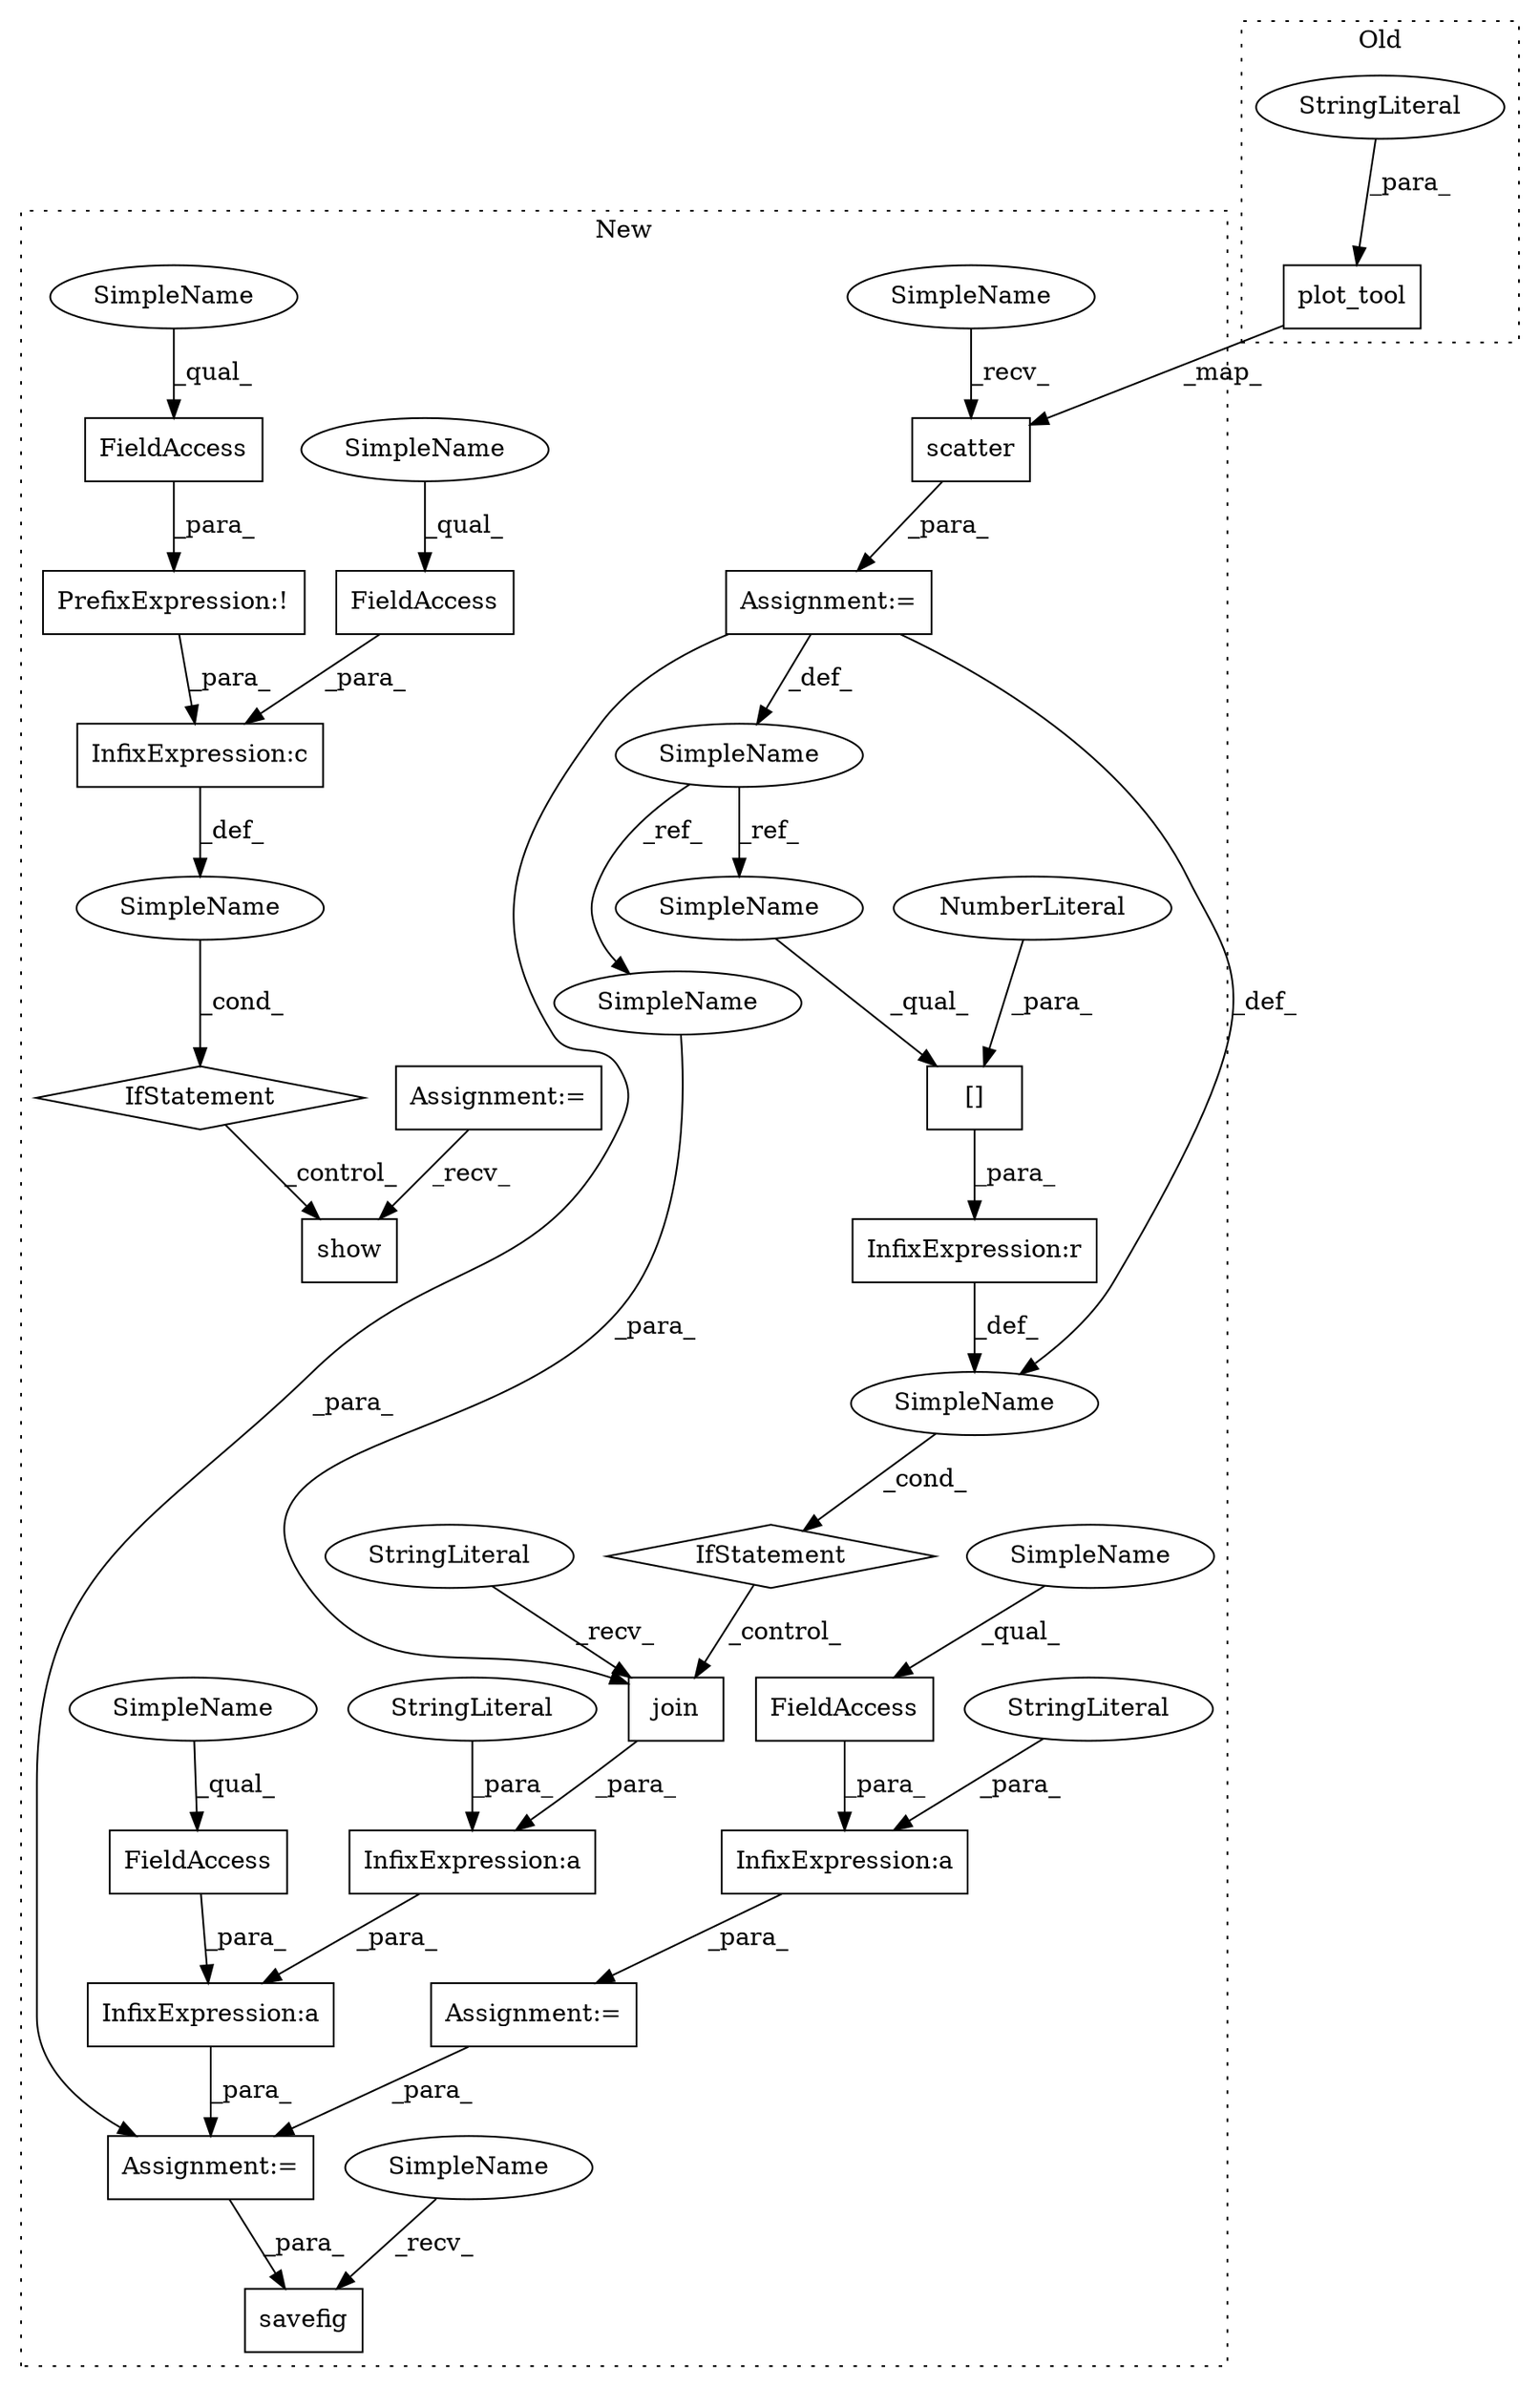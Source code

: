 digraph G {
subgraph cluster0 {
1 [label="plot_tool" a="32" s="768,878" l="10,1" shape="box"];
25 [label="StringLiteral" a="45" s="794" l="9" shape="ellipse"];
label = "Old";
style="dotted";
}
subgraph cluster1 {
2 [label="scatter" a="32" s="752,847" l="8,1" shape="box"];
3 [label="InfixExpression:a" a="27" s="915" l="3" shape="box"];
4 [label="InfixExpression:a" a="27" s="960" l="3" shape="box"];
5 [label="InfixExpression:r" a="27" s="927" l="4" shape="box"];
6 [label="[]" a="2" s="920,926" l="5,1" shape="box"];
7 [label="NumberLiteral" a="34" s="925" l="1" shape="ellipse"];
8 [label="savefig" a="32" s="995,1011" l="8,1" shape="box"];
9 [label="InfixExpression:a" a="27" s="880" l="3" shape="box"];
10 [label="FieldAccess" a="22" s="963" l="19" shape="box"];
11 [label="FieldAccess" a="22" s="1023" l="17" shape="box"];
12 [label="PrefixExpression:!" a="38" s="1022" l="1" shape="box"];
13 [label="InfixExpression:c" a="27" s="1040" l="4" shape="box"];
14 [label="FieldAccess" a="22" s="864" l="16" shape="box"];
15 [label="FieldAccess" a="22" s="1044" l="17" shape="box"];
16 [label="show" a="32" s="1074" l="6" shape="box"];
17 [label="SimpleName" a="42" s="" l="" shape="ellipse"];
18 [label="IfStatement" a="25" s="1018,1061" l="4,2" shape="diamond"];
19 [label="SimpleName" a="42" s="741" l="4" shape="ellipse"];
20 [label="join" a="32" s="943,952" l="5,1" shape="box"];
21 [label="SimpleName" a="42" s="" l="" shape="ellipse"];
22 [label="IfStatement" a="25" s="936" l="3" shape="diamond"];
23 [label="StringLiteral" a="45" s="939" l="3" shape="ellipse"];
24 [label="StringLiteral" a="45" s="912" l="3" shape="ellipse"];
26 [label="StringLiteral" a="45" s="883" l="10" shape="ellipse"];
27 [label="Assignment:=" a="7" s="745" l="1" shape="box"];
28 [label="Assignment:=" a="7" s="718" l="2" shape="box"];
29 [label="Assignment:=" a="7" s="862" l="1" shape="box"];
30 [label="Assignment:=" a="7" s="908" l="2" shape="box"];
31 [label="SimpleName" a="42" s="989" l="5" shape="ellipse"];
32 [label="SimpleName" a="42" s="746" l="5" shape="ellipse"];
33 [label="SimpleName" a="42" s="920" l="4" shape="ellipse"];
34 [label="SimpleName" a="42" s="948" l="4" shape="ellipse"];
35 [label="SimpleName" a="42" s="1044" l="8" shape="ellipse"];
36 [label="SimpleName" a="42" s="864" l="8" shape="ellipse"];
37 [label="SimpleName" a="42" s="1023" l="8" shape="ellipse"];
38 [label="SimpleName" a="42" s="963" l="8" shape="ellipse"];
label = "New";
style="dotted";
}
1 -> 2 [label="_map_"];
2 -> 27 [label="_para_"];
3 -> 4 [label="_para_"];
4 -> 30 [label="_para_"];
5 -> 21 [label="_def_"];
6 -> 5 [label="_para_"];
7 -> 6 [label="_para_"];
9 -> 29 [label="_para_"];
10 -> 4 [label="_para_"];
11 -> 12 [label="_para_"];
12 -> 13 [label="_para_"];
13 -> 17 [label="_def_"];
14 -> 9 [label="_para_"];
15 -> 13 [label="_para_"];
17 -> 18 [label="_cond_"];
18 -> 16 [label="_control_"];
19 -> 33 [label="_ref_"];
19 -> 34 [label="_ref_"];
20 -> 3 [label="_para_"];
21 -> 22 [label="_cond_"];
22 -> 20 [label="_control_"];
23 -> 20 [label="_recv_"];
24 -> 3 [label="_para_"];
25 -> 1 [label="_para_"];
26 -> 9 [label="_para_"];
27 -> 19 [label="_def_"];
27 -> 21 [label="_def_"];
27 -> 30 [label="_para_"];
28 -> 16 [label="_recv_"];
29 -> 30 [label="_para_"];
30 -> 8 [label="_para_"];
31 -> 8 [label="_recv_"];
32 -> 2 [label="_recv_"];
33 -> 6 [label="_qual_"];
34 -> 20 [label="_para_"];
35 -> 15 [label="_qual_"];
36 -> 14 [label="_qual_"];
37 -> 11 [label="_qual_"];
38 -> 10 [label="_qual_"];
}